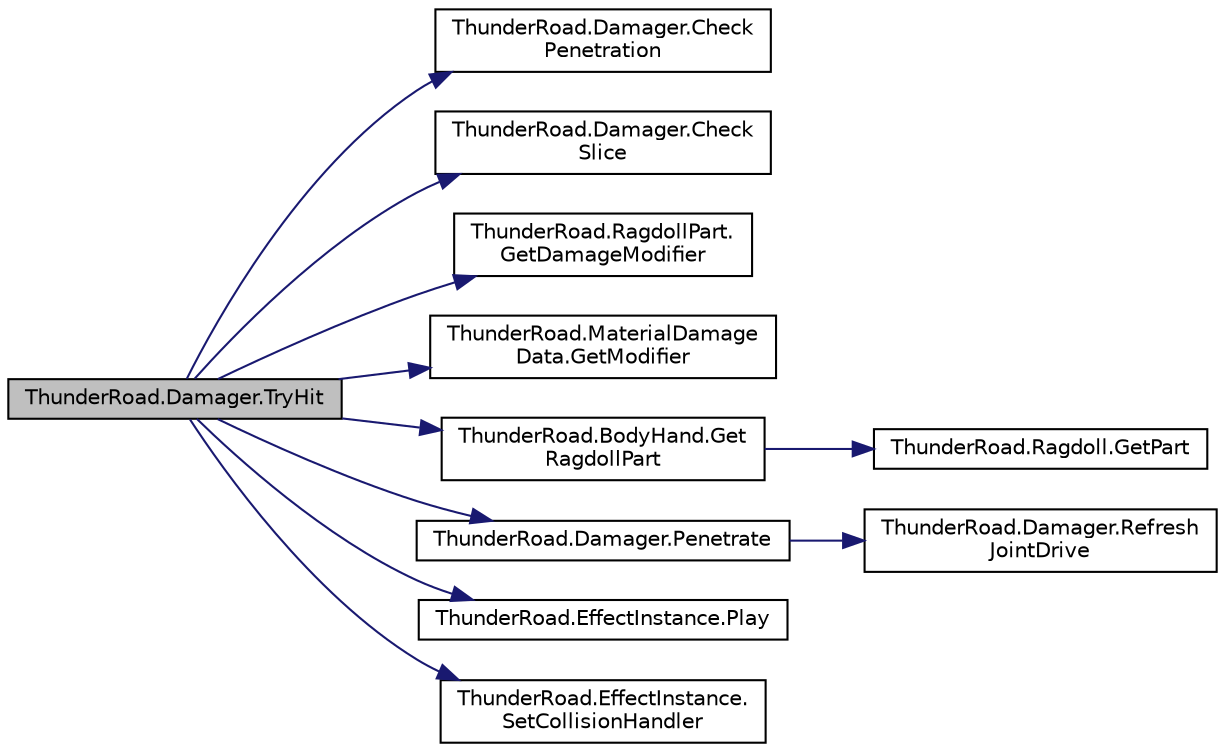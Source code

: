 digraph "ThunderRoad.Damager.TryHit"
{
 // LATEX_PDF_SIZE
  edge [fontname="Helvetica",fontsize="10",labelfontname="Helvetica",labelfontsize="10"];
  node [fontname="Helvetica",fontsize="10",shape=record];
  rankdir="LR";
  Node1 [label="ThunderRoad.Damager.TryHit",height=0.2,width=0.4,color="black", fillcolor="grey75", style="filled", fontcolor="black",tooltip="Tries the hit."];
  Node1 -> Node2 [color="midnightblue",fontsize="10",style="solid",fontname="Helvetica"];
  Node2 [label="ThunderRoad.Damager.Check\lPenetration",height=0.2,width=0.4,color="black", fillcolor="white", style="filled",URL="$class_thunder_road_1_1_damager.html#aecd84e0bb4ef79aa20f036f78a60acfa",tooltip="Checks the penetration."];
  Node1 -> Node3 [color="midnightblue",fontsize="10",style="solid",fontname="Helvetica"];
  Node3 [label="ThunderRoad.Damager.Check\lSlice",height=0.2,width=0.4,color="black", fillcolor="white", style="filled",URL="$class_thunder_road_1_1_damager.html#af157727ec05b9da1a20aa2f77bd25eb0",tooltip="Checks the slice."];
  Node1 -> Node4 [color="midnightblue",fontsize="10",style="solid",fontname="Helvetica"];
  Node4 [label="ThunderRoad.RagdollPart.\lGetDamageModifier",height=0.2,width=0.4,color="black", fillcolor="white", style="filled",URL="$class_thunder_road_1_1_ragdoll_part.html#a7a748dee33703403149d3b4111826728",tooltip="Gets the damage modifier."];
  Node1 -> Node5 [color="midnightblue",fontsize="10",style="solid",fontname="Helvetica"];
  Node5 [label="ThunderRoad.MaterialDamage\lData.GetModifier",height=0.2,width=0.4,color="black", fillcolor="white", style="filled",URL="$class_thunder_road_1_1_material_damage_data.html#a69a968064bcea0e8bbd5f18df27b043f",tooltip="Gets the modifier."];
  Node1 -> Node6 [color="midnightblue",fontsize="10",style="solid",fontname="Helvetica"];
  Node6 [label="ThunderRoad.BodyHand.Get\lRagdollPart",height=0.2,width=0.4,color="black", fillcolor="white", style="filled",URL="$class_thunder_road_1_1_body_hand.html#a4c7e8e1bb0162b4dfd305fff0502f3f0",tooltip="Gets the ragdoll part."];
  Node6 -> Node7 [color="midnightblue",fontsize="10",style="solid",fontname="Helvetica"];
  Node7 [label="ThunderRoad.Ragdoll.GetPart",height=0.2,width=0.4,color="black", fillcolor="white", style="filled",URL="$class_thunder_road_1_1_ragdoll.html#a63bb50459ca0652451c1aef3fc8155cb",tooltip="Gets the part."];
  Node1 -> Node8 [color="midnightblue",fontsize="10",style="solid",fontname="Helvetica"];
  Node8 [label="ThunderRoad.Damager.Penetrate",height=0.2,width=0.4,color="black", fillcolor="white", style="filled",URL="$class_thunder_road_1_1_damager.html#a40dddd061247b26216b5d470cd237909",tooltip="Penetrates the specified collision structure."];
  Node8 -> Node9 [color="midnightblue",fontsize="10",style="solid",fontname="Helvetica"];
  Node9 [label="ThunderRoad.Damager.Refresh\lJointDrive",height=0.2,width=0.4,color="black", fillcolor="white", style="filled",URL="$class_thunder_road_1_1_damager.html#aa3ded5d89e1b2c50c5a8122882e0befe",tooltip="Refreshes the joint drive."];
  Node1 -> Node10 [color="midnightblue",fontsize="10",style="solid",fontname="Helvetica"];
  Node10 [label="ThunderRoad.EffectInstance.Play",height=0.2,width=0.4,color="black", fillcolor="white", style="filled",URL="$class_thunder_road_1_1_effect_instance.html#a2e1b93aec710be57d9a9014149f0c5d5",tooltip="Plays the specified step custom hash identifier."];
  Node1 -> Node11 [color="midnightblue",fontsize="10",style="solid",fontname="Helvetica"];
  Node11 [label="ThunderRoad.EffectInstance.\lSetCollisionHandler",height=0.2,width=0.4,color="black", fillcolor="white", style="filled",URL="$class_thunder_road_1_1_effect_instance.html#abb2cbba81a2fbf8710240916e5534613",tooltip="Sets the collision handler."];
}
